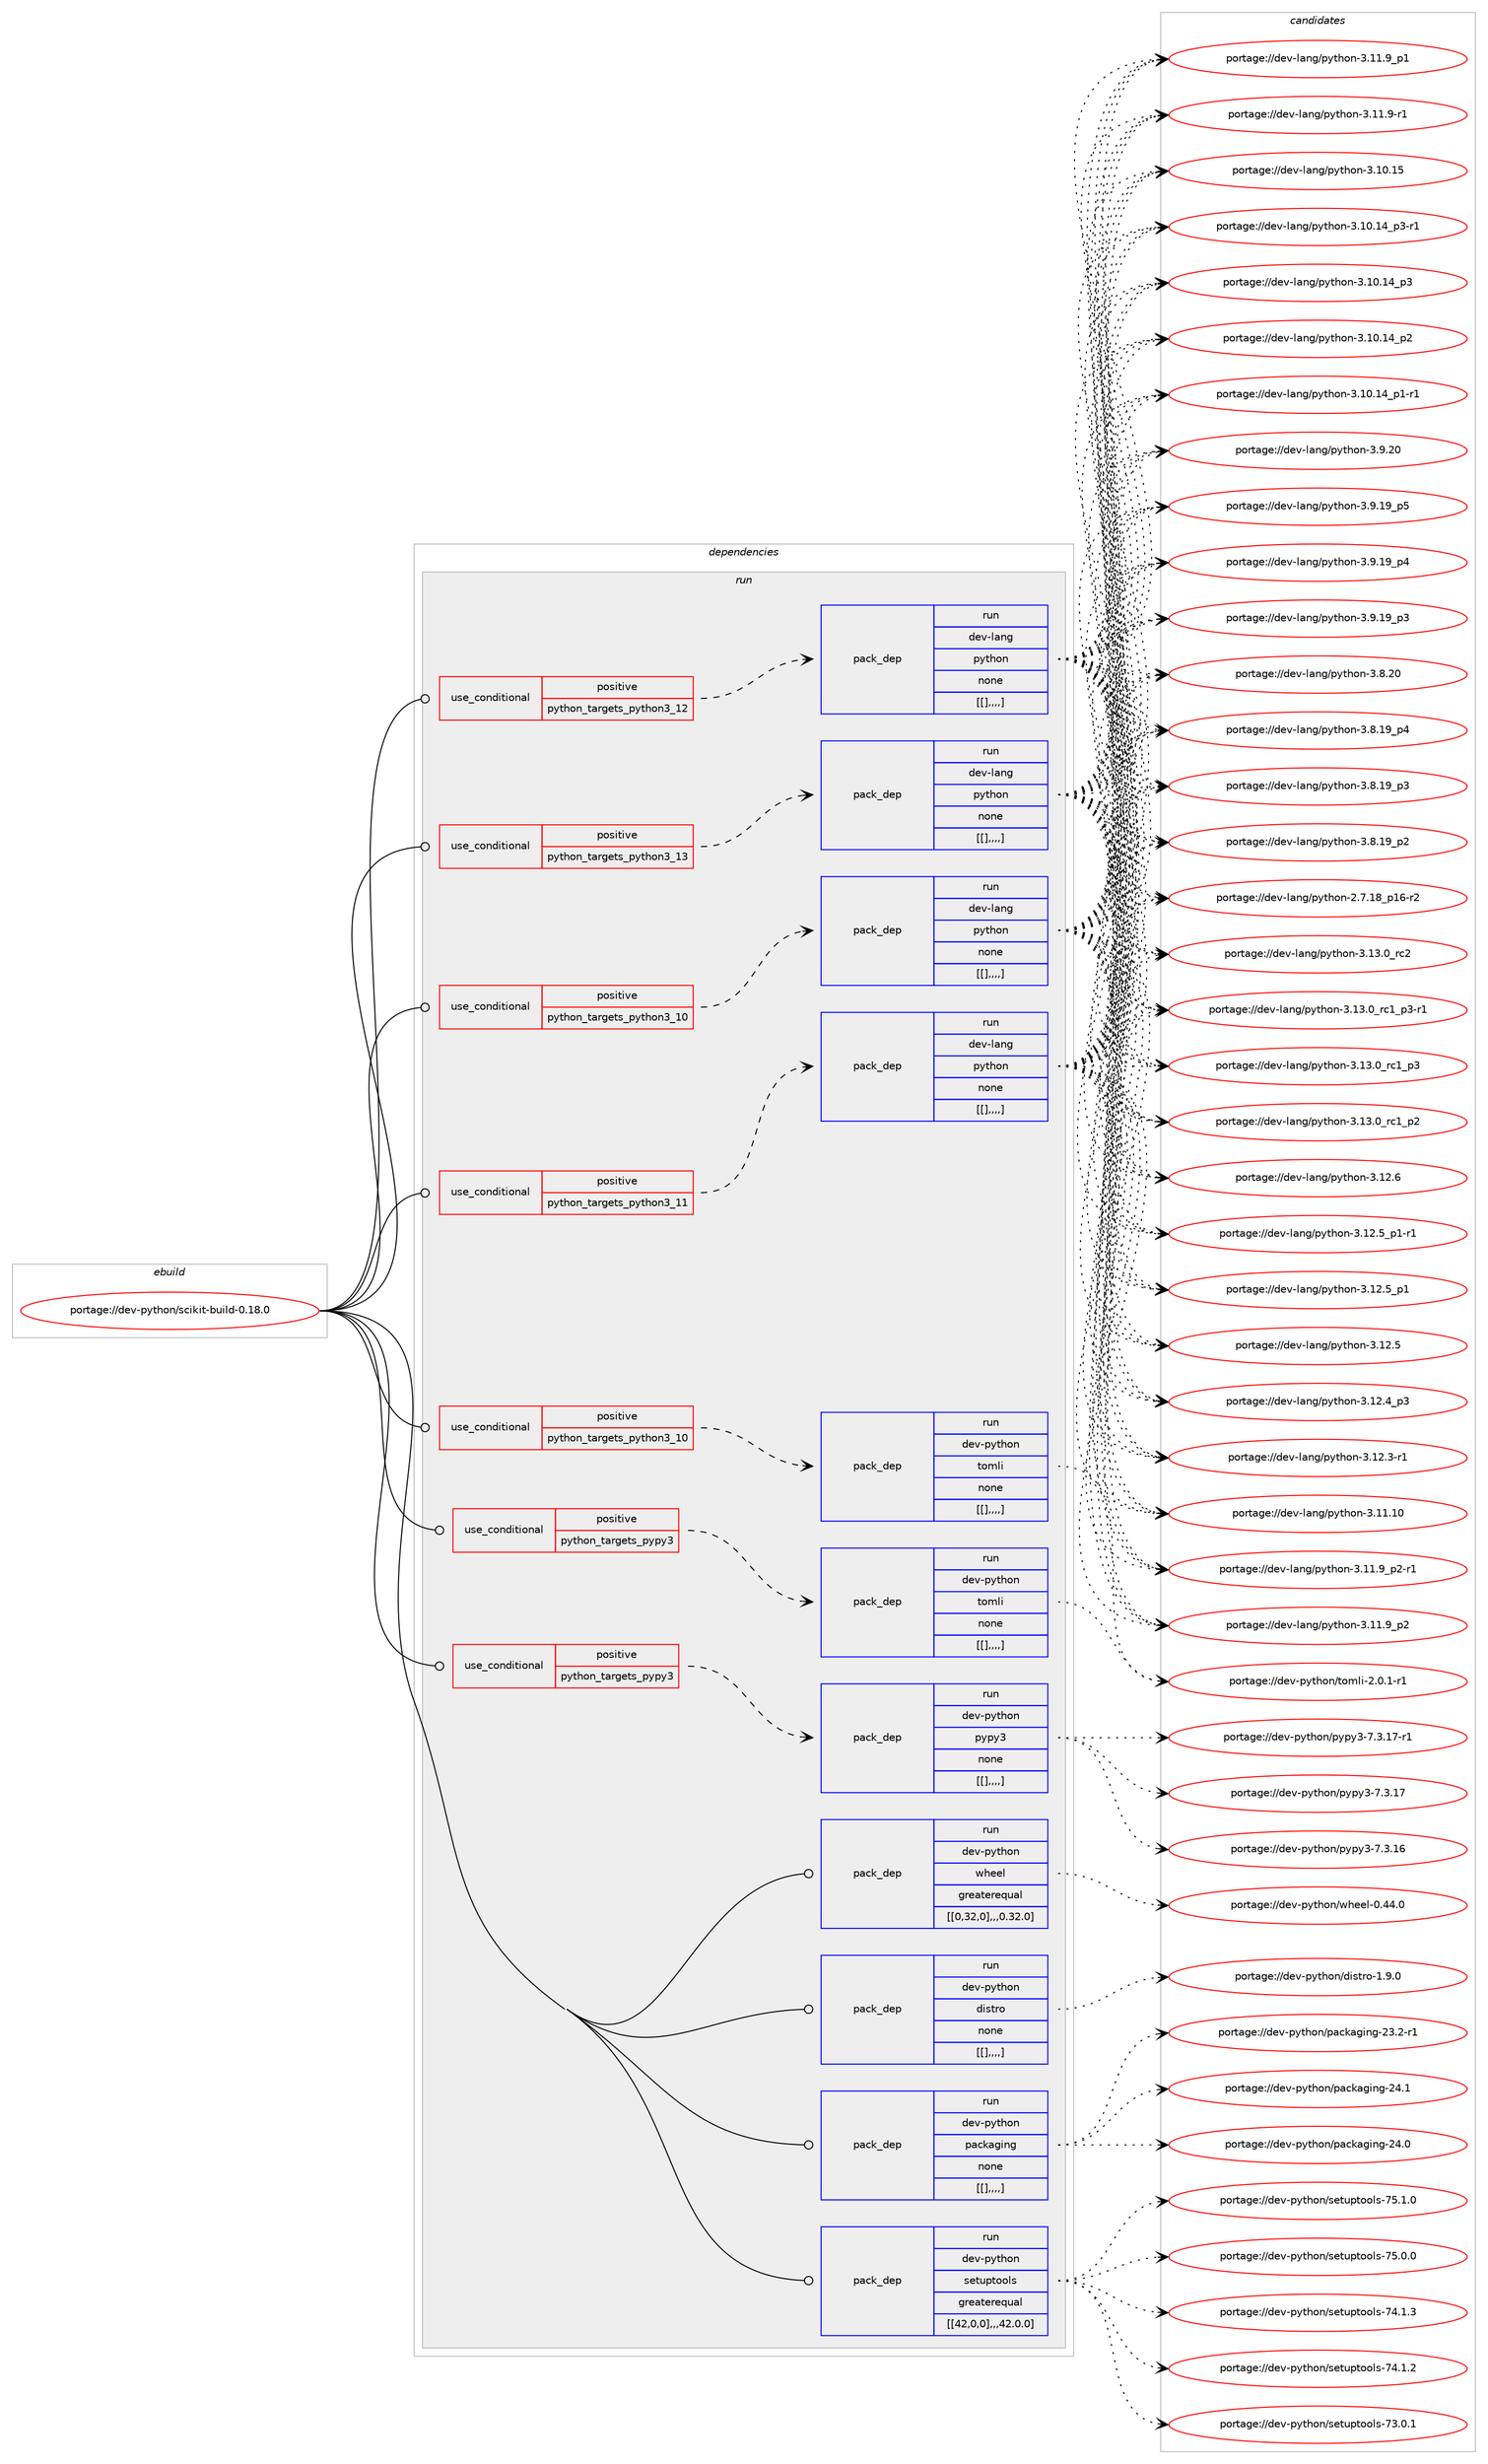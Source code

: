 digraph prolog {

# *************
# Graph options
# *************

newrank=true;
concentrate=true;
compound=true;
graph [rankdir=LR,fontname=Helvetica,fontsize=10,ranksep=1.5];#, ranksep=2.5, nodesep=0.2];
edge  [arrowhead=vee];
node  [fontname=Helvetica,fontsize=10];

# **********
# The ebuild
# **********

subgraph cluster_leftcol {
color=gray;
label=<<i>ebuild</i>>;
id [label="portage://dev-python/scikit-build-0.18.0", color=red, width=4, href="../dev-python/scikit-build-0.18.0.svg"];
}

# ****************
# The dependencies
# ****************

subgraph cluster_midcol {
color=gray;
label=<<i>dependencies</i>>;
subgraph cluster_compile {
fillcolor="#eeeeee";
style=filled;
label=<<i>compile</i>>;
}
subgraph cluster_compileandrun {
fillcolor="#eeeeee";
style=filled;
label=<<i>compile and run</i>>;
}
subgraph cluster_run {
fillcolor="#eeeeee";
style=filled;
label=<<i>run</i>>;
subgraph cond40252 {
dependency164579 [label=<<TABLE BORDER="0" CELLBORDER="1" CELLSPACING="0" CELLPADDING="4"><TR><TD ROWSPAN="3" CELLPADDING="10">use_conditional</TD></TR><TR><TD>positive</TD></TR><TR><TD>python_targets_pypy3</TD></TR></TABLE>>, shape=none, color=red];
subgraph pack123066 {
dependency164580 [label=<<TABLE BORDER="0" CELLBORDER="1" CELLSPACING="0" CELLPADDING="4" WIDTH="220"><TR><TD ROWSPAN="6" CELLPADDING="30">pack_dep</TD></TR><TR><TD WIDTH="110">run</TD></TR><TR><TD>dev-python</TD></TR><TR><TD>pypy3</TD></TR><TR><TD>none</TD></TR><TR><TD>[[],,,,]</TD></TR></TABLE>>, shape=none, color=blue];
}
dependency164579:e -> dependency164580:w [weight=20,style="dashed",arrowhead="vee"];
}
id:e -> dependency164579:w [weight=20,style="solid",arrowhead="odot"];
subgraph cond40253 {
dependency164581 [label=<<TABLE BORDER="0" CELLBORDER="1" CELLSPACING="0" CELLPADDING="4"><TR><TD ROWSPAN="3" CELLPADDING="10">use_conditional</TD></TR><TR><TD>positive</TD></TR><TR><TD>python_targets_pypy3</TD></TR></TABLE>>, shape=none, color=red];
subgraph pack123067 {
dependency164582 [label=<<TABLE BORDER="0" CELLBORDER="1" CELLSPACING="0" CELLPADDING="4" WIDTH="220"><TR><TD ROWSPAN="6" CELLPADDING="30">pack_dep</TD></TR><TR><TD WIDTH="110">run</TD></TR><TR><TD>dev-python</TD></TR><TR><TD>tomli</TD></TR><TR><TD>none</TD></TR><TR><TD>[[],,,,]</TD></TR></TABLE>>, shape=none, color=blue];
}
dependency164581:e -> dependency164582:w [weight=20,style="dashed",arrowhead="vee"];
}
id:e -> dependency164581:w [weight=20,style="solid",arrowhead="odot"];
subgraph cond40254 {
dependency164583 [label=<<TABLE BORDER="0" CELLBORDER="1" CELLSPACING="0" CELLPADDING="4"><TR><TD ROWSPAN="3" CELLPADDING="10">use_conditional</TD></TR><TR><TD>positive</TD></TR><TR><TD>python_targets_python3_10</TD></TR></TABLE>>, shape=none, color=red];
subgraph pack123068 {
dependency164584 [label=<<TABLE BORDER="0" CELLBORDER="1" CELLSPACING="0" CELLPADDING="4" WIDTH="220"><TR><TD ROWSPAN="6" CELLPADDING="30">pack_dep</TD></TR><TR><TD WIDTH="110">run</TD></TR><TR><TD>dev-lang</TD></TR><TR><TD>python</TD></TR><TR><TD>none</TD></TR><TR><TD>[[],,,,]</TD></TR></TABLE>>, shape=none, color=blue];
}
dependency164583:e -> dependency164584:w [weight=20,style="dashed",arrowhead="vee"];
}
id:e -> dependency164583:w [weight=20,style="solid",arrowhead="odot"];
subgraph cond40255 {
dependency164585 [label=<<TABLE BORDER="0" CELLBORDER="1" CELLSPACING="0" CELLPADDING="4"><TR><TD ROWSPAN="3" CELLPADDING="10">use_conditional</TD></TR><TR><TD>positive</TD></TR><TR><TD>python_targets_python3_10</TD></TR></TABLE>>, shape=none, color=red];
subgraph pack123069 {
dependency164586 [label=<<TABLE BORDER="0" CELLBORDER="1" CELLSPACING="0" CELLPADDING="4" WIDTH="220"><TR><TD ROWSPAN="6" CELLPADDING="30">pack_dep</TD></TR><TR><TD WIDTH="110">run</TD></TR><TR><TD>dev-python</TD></TR><TR><TD>tomli</TD></TR><TR><TD>none</TD></TR><TR><TD>[[],,,,]</TD></TR></TABLE>>, shape=none, color=blue];
}
dependency164585:e -> dependency164586:w [weight=20,style="dashed",arrowhead="vee"];
}
id:e -> dependency164585:w [weight=20,style="solid",arrowhead="odot"];
subgraph cond40256 {
dependency164587 [label=<<TABLE BORDER="0" CELLBORDER="1" CELLSPACING="0" CELLPADDING="4"><TR><TD ROWSPAN="3" CELLPADDING="10">use_conditional</TD></TR><TR><TD>positive</TD></TR><TR><TD>python_targets_python3_11</TD></TR></TABLE>>, shape=none, color=red];
subgraph pack123070 {
dependency164588 [label=<<TABLE BORDER="0" CELLBORDER="1" CELLSPACING="0" CELLPADDING="4" WIDTH="220"><TR><TD ROWSPAN="6" CELLPADDING="30">pack_dep</TD></TR><TR><TD WIDTH="110">run</TD></TR><TR><TD>dev-lang</TD></TR><TR><TD>python</TD></TR><TR><TD>none</TD></TR><TR><TD>[[],,,,]</TD></TR></TABLE>>, shape=none, color=blue];
}
dependency164587:e -> dependency164588:w [weight=20,style="dashed",arrowhead="vee"];
}
id:e -> dependency164587:w [weight=20,style="solid",arrowhead="odot"];
subgraph cond40257 {
dependency164589 [label=<<TABLE BORDER="0" CELLBORDER="1" CELLSPACING="0" CELLPADDING="4"><TR><TD ROWSPAN="3" CELLPADDING="10">use_conditional</TD></TR><TR><TD>positive</TD></TR><TR><TD>python_targets_python3_12</TD></TR></TABLE>>, shape=none, color=red];
subgraph pack123071 {
dependency164590 [label=<<TABLE BORDER="0" CELLBORDER="1" CELLSPACING="0" CELLPADDING="4" WIDTH="220"><TR><TD ROWSPAN="6" CELLPADDING="30">pack_dep</TD></TR><TR><TD WIDTH="110">run</TD></TR><TR><TD>dev-lang</TD></TR><TR><TD>python</TD></TR><TR><TD>none</TD></TR><TR><TD>[[],,,,]</TD></TR></TABLE>>, shape=none, color=blue];
}
dependency164589:e -> dependency164590:w [weight=20,style="dashed",arrowhead="vee"];
}
id:e -> dependency164589:w [weight=20,style="solid",arrowhead="odot"];
subgraph cond40258 {
dependency164591 [label=<<TABLE BORDER="0" CELLBORDER="1" CELLSPACING="0" CELLPADDING="4"><TR><TD ROWSPAN="3" CELLPADDING="10">use_conditional</TD></TR><TR><TD>positive</TD></TR><TR><TD>python_targets_python3_13</TD></TR></TABLE>>, shape=none, color=red];
subgraph pack123072 {
dependency164592 [label=<<TABLE BORDER="0" CELLBORDER="1" CELLSPACING="0" CELLPADDING="4" WIDTH="220"><TR><TD ROWSPAN="6" CELLPADDING="30">pack_dep</TD></TR><TR><TD WIDTH="110">run</TD></TR><TR><TD>dev-lang</TD></TR><TR><TD>python</TD></TR><TR><TD>none</TD></TR><TR><TD>[[],,,,]</TD></TR></TABLE>>, shape=none, color=blue];
}
dependency164591:e -> dependency164592:w [weight=20,style="dashed",arrowhead="vee"];
}
id:e -> dependency164591:w [weight=20,style="solid",arrowhead="odot"];
subgraph pack123073 {
dependency164593 [label=<<TABLE BORDER="0" CELLBORDER="1" CELLSPACING="0" CELLPADDING="4" WIDTH="220"><TR><TD ROWSPAN="6" CELLPADDING="30">pack_dep</TD></TR><TR><TD WIDTH="110">run</TD></TR><TR><TD>dev-python</TD></TR><TR><TD>distro</TD></TR><TR><TD>none</TD></TR><TR><TD>[[],,,,]</TD></TR></TABLE>>, shape=none, color=blue];
}
id:e -> dependency164593:w [weight=20,style="solid",arrowhead="odot"];
subgraph pack123074 {
dependency164594 [label=<<TABLE BORDER="0" CELLBORDER="1" CELLSPACING="0" CELLPADDING="4" WIDTH="220"><TR><TD ROWSPAN="6" CELLPADDING="30">pack_dep</TD></TR><TR><TD WIDTH="110">run</TD></TR><TR><TD>dev-python</TD></TR><TR><TD>packaging</TD></TR><TR><TD>none</TD></TR><TR><TD>[[],,,,]</TD></TR></TABLE>>, shape=none, color=blue];
}
id:e -> dependency164594:w [weight=20,style="solid",arrowhead="odot"];
subgraph pack123075 {
dependency164595 [label=<<TABLE BORDER="0" CELLBORDER="1" CELLSPACING="0" CELLPADDING="4" WIDTH="220"><TR><TD ROWSPAN="6" CELLPADDING="30">pack_dep</TD></TR><TR><TD WIDTH="110">run</TD></TR><TR><TD>dev-python</TD></TR><TR><TD>setuptools</TD></TR><TR><TD>greaterequal</TD></TR><TR><TD>[[42,0,0],,,42.0.0]</TD></TR></TABLE>>, shape=none, color=blue];
}
id:e -> dependency164595:w [weight=20,style="solid",arrowhead="odot"];
subgraph pack123076 {
dependency164596 [label=<<TABLE BORDER="0" CELLBORDER="1" CELLSPACING="0" CELLPADDING="4" WIDTH="220"><TR><TD ROWSPAN="6" CELLPADDING="30">pack_dep</TD></TR><TR><TD WIDTH="110">run</TD></TR><TR><TD>dev-python</TD></TR><TR><TD>wheel</TD></TR><TR><TD>greaterequal</TD></TR><TR><TD>[[0,32,0],,,0.32.0]</TD></TR></TABLE>>, shape=none, color=blue];
}
id:e -> dependency164596:w [weight=20,style="solid",arrowhead="odot"];
}
}

# **************
# The candidates
# **************

subgraph cluster_choices {
rank=same;
color=gray;
label=<<i>candidates</i>>;

subgraph choice123066 {
color=black;
nodesep=1;
choice100101118451121211161041111104711212111212151455546514649554511449 [label="portage://dev-python/pypy3-7.3.17-r1", color=red, width=4,href="../dev-python/pypy3-7.3.17-r1.svg"];
choice10010111845112121116104111110471121211121215145554651464955 [label="portage://dev-python/pypy3-7.3.17", color=red, width=4,href="../dev-python/pypy3-7.3.17.svg"];
choice10010111845112121116104111110471121211121215145554651464954 [label="portage://dev-python/pypy3-7.3.16", color=red, width=4,href="../dev-python/pypy3-7.3.16.svg"];
dependency164580:e -> choice100101118451121211161041111104711212111212151455546514649554511449:w [style=dotted,weight="100"];
dependency164580:e -> choice10010111845112121116104111110471121211121215145554651464955:w [style=dotted,weight="100"];
dependency164580:e -> choice10010111845112121116104111110471121211121215145554651464954:w [style=dotted,weight="100"];
}
subgraph choice123067 {
color=black;
nodesep=1;
choice10010111845112121116104111110471161111091081054550464846494511449 [label="portage://dev-python/tomli-2.0.1-r1", color=red, width=4,href="../dev-python/tomli-2.0.1-r1.svg"];
dependency164582:e -> choice10010111845112121116104111110471161111091081054550464846494511449:w [style=dotted,weight="100"];
}
subgraph choice123068 {
color=black;
nodesep=1;
choice10010111845108971101034711212111610411111045514649514648951149950 [label="portage://dev-lang/python-3.13.0_rc2", color=red, width=4,href="../dev-lang/python-3.13.0_rc2.svg"];
choice1001011184510897110103471121211161041111104551464951464895114994995112514511449 [label="portage://dev-lang/python-3.13.0_rc1_p3-r1", color=red, width=4,href="../dev-lang/python-3.13.0_rc1_p3-r1.svg"];
choice100101118451089711010347112121116104111110455146495146489511499499511251 [label="portage://dev-lang/python-3.13.0_rc1_p3", color=red, width=4,href="../dev-lang/python-3.13.0_rc1_p3.svg"];
choice100101118451089711010347112121116104111110455146495146489511499499511250 [label="portage://dev-lang/python-3.13.0_rc1_p2", color=red, width=4,href="../dev-lang/python-3.13.0_rc1_p2.svg"];
choice10010111845108971101034711212111610411111045514649504654 [label="portage://dev-lang/python-3.12.6", color=red, width=4,href="../dev-lang/python-3.12.6.svg"];
choice1001011184510897110103471121211161041111104551464950465395112494511449 [label="portage://dev-lang/python-3.12.5_p1-r1", color=red, width=4,href="../dev-lang/python-3.12.5_p1-r1.svg"];
choice100101118451089711010347112121116104111110455146495046539511249 [label="portage://dev-lang/python-3.12.5_p1", color=red, width=4,href="../dev-lang/python-3.12.5_p1.svg"];
choice10010111845108971101034711212111610411111045514649504653 [label="portage://dev-lang/python-3.12.5", color=red, width=4,href="../dev-lang/python-3.12.5.svg"];
choice100101118451089711010347112121116104111110455146495046529511251 [label="portage://dev-lang/python-3.12.4_p3", color=red, width=4,href="../dev-lang/python-3.12.4_p3.svg"];
choice100101118451089711010347112121116104111110455146495046514511449 [label="portage://dev-lang/python-3.12.3-r1", color=red, width=4,href="../dev-lang/python-3.12.3-r1.svg"];
choice1001011184510897110103471121211161041111104551464949464948 [label="portage://dev-lang/python-3.11.10", color=red, width=4,href="../dev-lang/python-3.11.10.svg"];
choice1001011184510897110103471121211161041111104551464949465795112504511449 [label="portage://dev-lang/python-3.11.9_p2-r1", color=red, width=4,href="../dev-lang/python-3.11.9_p2-r1.svg"];
choice100101118451089711010347112121116104111110455146494946579511250 [label="portage://dev-lang/python-3.11.9_p2", color=red, width=4,href="../dev-lang/python-3.11.9_p2.svg"];
choice100101118451089711010347112121116104111110455146494946579511249 [label="portage://dev-lang/python-3.11.9_p1", color=red, width=4,href="../dev-lang/python-3.11.9_p1.svg"];
choice100101118451089711010347112121116104111110455146494946574511449 [label="portage://dev-lang/python-3.11.9-r1", color=red, width=4,href="../dev-lang/python-3.11.9-r1.svg"];
choice1001011184510897110103471121211161041111104551464948464953 [label="portage://dev-lang/python-3.10.15", color=red, width=4,href="../dev-lang/python-3.10.15.svg"];
choice100101118451089711010347112121116104111110455146494846495295112514511449 [label="portage://dev-lang/python-3.10.14_p3-r1", color=red, width=4,href="../dev-lang/python-3.10.14_p3-r1.svg"];
choice10010111845108971101034711212111610411111045514649484649529511251 [label="portage://dev-lang/python-3.10.14_p3", color=red, width=4,href="../dev-lang/python-3.10.14_p3.svg"];
choice10010111845108971101034711212111610411111045514649484649529511250 [label="portage://dev-lang/python-3.10.14_p2", color=red, width=4,href="../dev-lang/python-3.10.14_p2.svg"];
choice100101118451089711010347112121116104111110455146494846495295112494511449 [label="portage://dev-lang/python-3.10.14_p1-r1", color=red, width=4,href="../dev-lang/python-3.10.14_p1-r1.svg"];
choice10010111845108971101034711212111610411111045514657465048 [label="portage://dev-lang/python-3.9.20", color=red, width=4,href="../dev-lang/python-3.9.20.svg"];
choice100101118451089711010347112121116104111110455146574649579511253 [label="portage://dev-lang/python-3.9.19_p5", color=red, width=4,href="../dev-lang/python-3.9.19_p5.svg"];
choice100101118451089711010347112121116104111110455146574649579511252 [label="portage://dev-lang/python-3.9.19_p4", color=red, width=4,href="../dev-lang/python-3.9.19_p4.svg"];
choice100101118451089711010347112121116104111110455146574649579511251 [label="portage://dev-lang/python-3.9.19_p3", color=red, width=4,href="../dev-lang/python-3.9.19_p3.svg"];
choice10010111845108971101034711212111610411111045514656465048 [label="portage://dev-lang/python-3.8.20", color=red, width=4,href="../dev-lang/python-3.8.20.svg"];
choice100101118451089711010347112121116104111110455146564649579511252 [label="portage://dev-lang/python-3.8.19_p4", color=red, width=4,href="../dev-lang/python-3.8.19_p4.svg"];
choice100101118451089711010347112121116104111110455146564649579511251 [label="portage://dev-lang/python-3.8.19_p3", color=red, width=4,href="../dev-lang/python-3.8.19_p3.svg"];
choice100101118451089711010347112121116104111110455146564649579511250 [label="portage://dev-lang/python-3.8.19_p2", color=red, width=4,href="../dev-lang/python-3.8.19_p2.svg"];
choice100101118451089711010347112121116104111110455046554649569511249544511450 [label="portage://dev-lang/python-2.7.18_p16-r2", color=red, width=4,href="../dev-lang/python-2.7.18_p16-r2.svg"];
dependency164584:e -> choice10010111845108971101034711212111610411111045514649514648951149950:w [style=dotted,weight="100"];
dependency164584:e -> choice1001011184510897110103471121211161041111104551464951464895114994995112514511449:w [style=dotted,weight="100"];
dependency164584:e -> choice100101118451089711010347112121116104111110455146495146489511499499511251:w [style=dotted,weight="100"];
dependency164584:e -> choice100101118451089711010347112121116104111110455146495146489511499499511250:w [style=dotted,weight="100"];
dependency164584:e -> choice10010111845108971101034711212111610411111045514649504654:w [style=dotted,weight="100"];
dependency164584:e -> choice1001011184510897110103471121211161041111104551464950465395112494511449:w [style=dotted,weight="100"];
dependency164584:e -> choice100101118451089711010347112121116104111110455146495046539511249:w [style=dotted,weight="100"];
dependency164584:e -> choice10010111845108971101034711212111610411111045514649504653:w [style=dotted,weight="100"];
dependency164584:e -> choice100101118451089711010347112121116104111110455146495046529511251:w [style=dotted,weight="100"];
dependency164584:e -> choice100101118451089711010347112121116104111110455146495046514511449:w [style=dotted,weight="100"];
dependency164584:e -> choice1001011184510897110103471121211161041111104551464949464948:w [style=dotted,weight="100"];
dependency164584:e -> choice1001011184510897110103471121211161041111104551464949465795112504511449:w [style=dotted,weight="100"];
dependency164584:e -> choice100101118451089711010347112121116104111110455146494946579511250:w [style=dotted,weight="100"];
dependency164584:e -> choice100101118451089711010347112121116104111110455146494946579511249:w [style=dotted,weight="100"];
dependency164584:e -> choice100101118451089711010347112121116104111110455146494946574511449:w [style=dotted,weight="100"];
dependency164584:e -> choice1001011184510897110103471121211161041111104551464948464953:w [style=dotted,weight="100"];
dependency164584:e -> choice100101118451089711010347112121116104111110455146494846495295112514511449:w [style=dotted,weight="100"];
dependency164584:e -> choice10010111845108971101034711212111610411111045514649484649529511251:w [style=dotted,weight="100"];
dependency164584:e -> choice10010111845108971101034711212111610411111045514649484649529511250:w [style=dotted,weight="100"];
dependency164584:e -> choice100101118451089711010347112121116104111110455146494846495295112494511449:w [style=dotted,weight="100"];
dependency164584:e -> choice10010111845108971101034711212111610411111045514657465048:w [style=dotted,weight="100"];
dependency164584:e -> choice100101118451089711010347112121116104111110455146574649579511253:w [style=dotted,weight="100"];
dependency164584:e -> choice100101118451089711010347112121116104111110455146574649579511252:w [style=dotted,weight="100"];
dependency164584:e -> choice100101118451089711010347112121116104111110455146574649579511251:w [style=dotted,weight="100"];
dependency164584:e -> choice10010111845108971101034711212111610411111045514656465048:w [style=dotted,weight="100"];
dependency164584:e -> choice100101118451089711010347112121116104111110455146564649579511252:w [style=dotted,weight="100"];
dependency164584:e -> choice100101118451089711010347112121116104111110455146564649579511251:w [style=dotted,weight="100"];
dependency164584:e -> choice100101118451089711010347112121116104111110455146564649579511250:w [style=dotted,weight="100"];
dependency164584:e -> choice100101118451089711010347112121116104111110455046554649569511249544511450:w [style=dotted,weight="100"];
}
subgraph choice123069 {
color=black;
nodesep=1;
choice10010111845112121116104111110471161111091081054550464846494511449 [label="portage://dev-python/tomli-2.0.1-r1", color=red, width=4,href="../dev-python/tomli-2.0.1-r1.svg"];
dependency164586:e -> choice10010111845112121116104111110471161111091081054550464846494511449:w [style=dotted,weight="100"];
}
subgraph choice123070 {
color=black;
nodesep=1;
choice10010111845108971101034711212111610411111045514649514648951149950 [label="portage://dev-lang/python-3.13.0_rc2", color=red, width=4,href="../dev-lang/python-3.13.0_rc2.svg"];
choice1001011184510897110103471121211161041111104551464951464895114994995112514511449 [label="portage://dev-lang/python-3.13.0_rc1_p3-r1", color=red, width=4,href="../dev-lang/python-3.13.0_rc1_p3-r1.svg"];
choice100101118451089711010347112121116104111110455146495146489511499499511251 [label="portage://dev-lang/python-3.13.0_rc1_p3", color=red, width=4,href="../dev-lang/python-3.13.0_rc1_p3.svg"];
choice100101118451089711010347112121116104111110455146495146489511499499511250 [label="portage://dev-lang/python-3.13.0_rc1_p2", color=red, width=4,href="../dev-lang/python-3.13.0_rc1_p2.svg"];
choice10010111845108971101034711212111610411111045514649504654 [label="portage://dev-lang/python-3.12.6", color=red, width=4,href="../dev-lang/python-3.12.6.svg"];
choice1001011184510897110103471121211161041111104551464950465395112494511449 [label="portage://dev-lang/python-3.12.5_p1-r1", color=red, width=4,href="../dev-lang/python-3.12.5_p1-r1.svg"];
choice100101118451089711010347112121116104111110455146495046539511249 [label="portage://dev-lang/python-3.12.5_p1", color=red, width=4,href="../dev-lang/python-3.12.5_p1.svg"];
choice10010111845108971101034711212111610411111045514649504653 [label="portage://dev-lang/python-3.12.5", color=red, width=4,href="../dev-lang/python-3.12.5.svg"];
choice100101118451089711010347112121116104111110455146495046529511251 [label="portage://dev-lang/python-3.12.4_p3", color=red, width=4,href="../dev-lang/python-3.12.4_p3.svg"];
choice100101118451089711010347112121116104111110455146495046514511449 [label="portage://dev-lang/python-3.12.3-r1", color=red, width=4,href="../dev-lang/python-3.12.3-r1.svg"];
choice1001011184510897110103471121211161041111104551464949464948 [label="portage://dev-lang/python-3.11.10", color=red, width=4,href="../dev-lang/python-3.11.10.svg"];
choice1001011184510897110103471121211161041111104551464949465795112504511449 [label="portage://dev-lang/python-3.11.9_p2-r1", color=red, width=4,href="../dev-lang/python-3.11.9_p2-r1.svg"];
choice100101118451089711010347112121116104111110455146494946579511250 [label="portage://dev-lang/python-3.11.9_p2", color=red, width=4,href="../dev-lang/python-3.11.9_p2.svg"];
choice100101118451089711010347112121116104111110455146494946579511249 [label="portage://dev-lang/python-3.11.9_p1", color=red, width=4,href="../dev-lang/python-3.11.9_p1.svg"];
choice100101118451089711010347112121116104111110455146494946574511449 [label="portage://dev-lang/python-3.11.9-r1", color=red, width=4,href="../dev-lang/python-3.11.9-r1.svg"];
choice1001011184510897110103471121211161041111104551464948464953 [label="portage://dev-lang/python-3.10.15", color=red, width=4,href="../dev-lang/python-3.10.15.svg"];
choice100101118451089711010347112121116104111110455146494846495295112514511449 [label="portage://dev-lang/python-3.10.14_p3-r1", color=red, width=4,href="../dev-lang/python-3.10.14_p3-r1.svg"];
choice10010111845108971101034711212111610411111045514649484649529511251 [label="portage://dev-lang/python-3.10.14_p3", color=red, width=4,href="../dev-lang/python-3.10.14_p3.svg"];
choice10010111845108971101034711212111610411111045514649484649529511250 [label="portage://dev-lang/python-3.10.14_p2", color=red, width=4,href="../dev-lang/python-3.10.14_p2.svg"];
choice100101118451089711010347112121116104111110455146494846495295112494511449 [label="portage://dev-lang/python-3.10.14_p1-r1", color=red, width=4,href="../dev-lang/python-3.10.14_p1-r1.svg"];
choice10010111845108971101034711212111610411111045514657465048 [label="portage://dev-lang/python-3.9.20", color=red, width=4,href="../dev-lang/python-3.9.20.svg"];
choice100101118451089711010347112121116104111110455146574649579511253 [label="portage://dev-lang/python-3.9.19_p5", color=red, width=4,href="../dev-lang/python-3.9.19_p5.svg"];
choice100101118451089711010347112121116104111110455146574649579511252 [label="portage://dev-lang/python-3.9.19_p4", color=red, width=4,href="../dev-lang/python-3.9.19_p4.svg"];
choice100101118451089711010347112121116104111110455146574649579511251 [label="portage://dev-lang/python-3.9.19_p3", color=red, width=4,href="../dev-lang/python-3.9.19_p3.svg"];
choice10010111845108971101034711212111610411111045514656465048 [label="portage://dev-lang/python-3.8.20", color=red, width=4,href="../dev-lang/python-3.8.20.svg"];
choice100101118451089711010347112121116104111110455146564649579511252 [label="portage://dev-lang/python-3.8.19_p4", color=red, width=4,href="../dev-lang/python-3.8.19_p4.svg"];
choice100101118451089711010347112121116104111110455146564649579511251 [label="portage://dev-lang/python-3.8.19_p3", color=red, width=4,href="../dev-lang/python-3.8.19_p3.svg"];
choice100101118451089711010347112121116104111110455146564649579511250 [label="portage://dev-lang/python-3.8.19_p2", color=red, width=4,href="../dev-lang/python-3.8.19_p2.svg"];
choice100101118451089711010347112121116104111110455046554649569511249544511450 [label="portage://dev-lang/python-2.7.18_p16-r2", color=red, width=4,href="../dev-lang/python-2.7.18_p16-r2.svg"];
dependency164588:e -> choice10010111845108971101034711212111610411111045514649514648951149950:w [style=dotted,weight="100"];
dependency164588:e -> choice1001011184510897110103471121211161041111104551464951464895114994995112514511449:w [style=dotted,weight="100"];
dependency164588:e -> choice100101118451089711010347112121116104111110455146495146489511499499511251:w [style=dotted,weight="100"];
dependency164588:e -> choice100101118451089711010347112121116104111110455146495146489511499499511250:w [style=dotted,weight="100"];
dependency164588:e -> choice10010111845108971101034711212111610411111045514649504654:w [style=dotted,weight="100"];
dependency164588:e -> choice1001011184510897110103471121211161041111104551464950465395112494511449:w [style=dotted,weight="100"];
dependency164588:e -> choice100101118451089711010347112121116104111110455146495046539511249:w [style=dotted,weight="100"];
dependency164588:e -> choice10010111845108971101034711212111610411111045514649504653:w [style=dotted,weight="100"];
dependency164588:e -> choice100101118451089711010347112121116104111110455146495046529511251:w [style=dotted,weight="100"];
dependency164588:e -> choice100101118451089711010347112121116104111110455146495046514511449:w [style=dotted,weight="100"];
dependency164588:e -> choice1001011184510897110103471121211161041111104551464949464948:w [style=dotted,weight="100"];
dependency164588:e -> choice1001011184510897110103471121211161041111104551464949465795112504511449:w [style=dotted,weight="100"];
dependency164588:e -> choice100101118451089711010347112121116104111110455146494946579511250:w [style=dotted,weight="100"];
dependency164588:e -> choice100101118451089711010347112121116104111110455146494946579511249:w [style=dotted,weight="100"];
dependency164588:e -> choice100101118451089711010347112121116104111110455146494946574511449:w [style=dotted,weight="100"];
dependency164588:e -> choice1001011184510897110103471121211161041111104551464948464953:w [style=dotted,weight="100"];
dependency164588:e -> choice100101118451089711010347112121116104111110455146494846495295112514511449:w [style=dotted,weight="100"];
dependency164588:e -> choice10010111845108971101034711212111610411111045514649484649529511251:w [style=dotted,weight="100"];
dependency164588:e -> choice10010111845108971101034711212111610411111045514649484649529511250:w [style=dotted,weight="100"];
dependency164588:e -> choice100101118451089711010347112121116104111110455146494846495295112494511449:w [style=dotted,weight="100"];
dependency164588:e -> choice10010111845108971101034711212111610411111045514657465048:w [style=dotted,weight="100"];
dependency164588:e -> choice100101118451089711010347112121116104111110455146574649579511253:w [style=dotted,weight="100"];
dependency164588:e -> choice100101118451089711010347112121116104111110455146574649579511252:w [style=dotted,weight="100"];
dependency164588:e -> choice100101118451089711010347112121116104111110455146574649579511251:w [style=dotted,weight="100"];
dependency164588:e -> choice10010111845108971101034711212111610411111045514656465048:w [style=dotted,weight="100"];
dependency164588:e -> choice100101118451089711010347112121116104111110455146564649579511252:w [style=dotted,weight="100"];
dependency164588:e -> choice100101118451089711010347112121116104111110455146564649579511251:w [style=dotted,weight="100"];
dependency164588:e -> choice100101118451089711010347112121116104111110455146564649579511250:w [style=dotted,weight="100"];
dependency164588:e -> choice100101118451089711010347112121116104111110455046554649569511249544511450:w [style=dotted,weight="100"];
}
subgraph choice123071 {
color=black;
nodesep=1;
choice10010111845108971101034711212111610411111045514649514648951149950 [label="portage://dev-lang/python-3.13.0_rc2", color=red, width=4,href="../dev-lang/python-3.13.0_rc2.svg"];
choice1001011184510897110103471121211161041111104551464951464895114994995112514511449 [label="portage://dev-lang/python-3.13.0_rc1_p3-r1", color=red, width=4,href="../dev-lang/python-3.13.0_rc1_p3-r1.svg"];
choice100101118451089711010347112121116104111110455146495146489511499499511251 [label="portage://dev-lang/python-3.13.0_rc1_p3", color=red, width=4,href="../dev-lang/python-3.13.0_rc1_p3.svg"];
choice100101118451089711010347112121116104111110455146495146489511499499511250 [label="portage://dev-lang/python-3.13.0_rc1_p2", color=red, width=4,href="../dev-lang/python-3.13.0_rc1_p2.svg"];
choice10010111845108971101034711212111610411111045514649504654 [label="portage://dev-lang/python-3.12.6", color=red, width=4,href="../dev-lang/python-3.12.6.svg"];
choice1001011184510897110103471121211161041111104551464950465395112494511449 [label="portage://dev-lang/python-3.12.5_p1-r1", color=red, width=4,href="../dev-lang/python-3.12.5_p1-r1.svg"];
choice100101118451089711010347112121116104111110455146495046539511249 [label="portage://dev-lang/python-3.12.5_p1", color=red, width=4,href="../dev-lang/python-3.12.5_p1.svg"];
choice10010111845108971101034711212111610411111045514649504653 [label="portage://dev-lang/python-3.12.5", color=red, width=4,href="../dev-lang/python-3.12.5.svg"];
choice100101118451089711010347112121116104111110455146495046529511251 [label="portage://dev-lang/python-3.12.4_p3", color=red, width=4,href="../dev-lang/python-3.12.4_p3.svg"];
choice100101118451089711010347112121116104111110455146495046514511449 [label="portage://dev-lang/python-3.12.3-r1", color=red, width=4,href="../dev-lang/python-3.12.3-r1.svg"];
choice1001011184510897110103471121211161041111104551464949464948 [label="portage://dev-lang/python-3.11.10", color=red, width=4,href="../dev-lang/python-3.11.10.svg"];
choice1001011184510897110103471121211161041111104551464949465795112504511449 [label="portage://dev-lang/python-3.11.9_p2-r1", color=red, width=4,href="../dev-lang/python-3.11.9_p2-r1.svg"];
choice100101118451089711010347112121116104111110455146494946579511250 [label="portage://dev-lang/python-3.11.9_p2", color=red, width=4,href="../dev-lang/python-3.11.9_p2.svg"];
choice100101118451089711010347112121116104111110455146494946579511249 [label="portage://dev-lang/python-3.11.9_p1", color=red, width=4,href="../dev-lang/python-3.11.9_p1.svg"];
choice100101118451089711010347112121116104111110455146494946574511449 [label="portage://dev-lang/python-3.11.9-r1", color=red, width=4,href="../dev-lang/python-3.11.9-r1.svg"];
choice1001011184510897110103471121211161041111104551464948464953 [label="portage://dev-lang/python-3.10.15", color=red, width=4,href="../dev-lang/python-3.10.15.svg"];
choice100101118451089711010347112121116104111110455146494846495295112514511449 [label="portage://dev-lang/python-3.10.14_p3-r1", color=red, width=4,href="../dev-lang/python-3.10.14_p3-r1.svg"];
choice10010111845108971101034711212111610411111045514649484649529511251 [label="portage://dev-lang/python-3.10.14_p3", color=red, width=4,href="../dev-lang/python-3.10.14_p3.svg"];
choice10010111845108971101034711212111610411111045514649484649529511250 [label="portage://dev-lang/python-3.10.14_p2", color=red, width=4,href="../dev-lang/python-3.10.14_p2.svg"];
choice100101118451089711010347112121116104111110455146494846495295112494511449 [label="portage://dev-lang/python-3.10.14_p1-r1", color=red, width=4,href="../dev-lang/python-3.10.14_p1-r1.svg"];
choice10010111845108971101034711212111610411111045514657465048 [label="portage://dev-lang/python-3.9.20", color=red, width=4,href="../dev-lang/python-3.9.20.svg"];
choice100101118451089711010347112121116104111110455146574649579511253 [label="portage://dev-lang/python-3.9.19_p5", color=red, width=4,href="../dev-lang/python-3.9.19_p5.svg"];
choice100101118451089711010347112121116104111110455146574649579511252 [label="portage://dev-lang/python-3.9.19_p4", color=red, width=4,href="../dev-lang/python-3.9.19_p4.svg"];
choice100101118451089711010347112121116104111110455146574649579511251 [label="portage://dev-lang/python-3.9.19_p3", color=red, width=4,href="../dev-lang/python-3.9.19_p3.svg"];
choice10010111845108971101034711212111610411111045514656465048 [label="portage://dev-lang/python-3.8.20", color=red, width=4,href="../dev-lang/python-3.8.20.svg"];
choice100101118451089711010347112121116104111110455146564649579511252 [label="portage://dev-lang/python-3.8.19_p4", color=red, width=4,href="../dev-lang/python-3.8.19_p4.svg"];
choice100101118451089711010347112121116104111110455146564649579511251 [label="portage://dev-lang/python-3.8.19_p3", color=red, width=4,href="../dev-lang/python-3.8.19_p3.svg"];
choice100101118451089711010347112121116104111110455146564649579511250 [label="portage://dev-lang/python-3.8.19_p2", color=red, width=4,href="../dev-lang/python-3.8.19_p2.svg"];
choice100101118451089711010347112121116104111110455046554649569511249544511450 [label="portage://dev-lang/python-2.7.18_p16-r2", color=red, width=4,href="../dev-lang/python-2.7.18_p16-r2.svg"];
dependency164590:e -> choice10010111845108971101034711212111610411111045514649514648951149950:w [style=dotted,weight="100"];
dependency164590:e -> choice1001011184510897110103471121211161041111104551464951464895114994995112514511449:w [style=dotted,weight="100"];
dependency164590:e -> choice100101118451089711010347112121116104111110455146495146489511499499511251:w [style=dotted,weight="100"];
dependency164590:e -> choice100101118451089711010347112121116104111110455146495146489511499499511250:w [style=dotted,weight="100"];
dependency164590:e -> choice10010111845108971101034711212111610411111045514649504654:w [style=dotted,weight="100"];
dependency164590:e -> choice1001011184510897110103471121211161041111104551464950465395112494511449:w [style=dotted,weight="100"];
dependency164590:e -> choice100101118451089711010347112121116104111110455146495046539511249:w [style=dotted,weight="100"];
dependency164590:e -> choice10010111845108971101034711212111610411111045514649504653:w [style=dotted,weight="100"];
dependency164590:e -> choice100101118451089711010347112121116104111110455146495046529511251:w [style=dotted,weight="100"];
dependency164590:e -> choice100101118451089711010347112121116104111110455146495046514511449:w [style=dotted,weight="100"];
dependency164590:e -> choice1001011184510897110103471121211161041111104551464949464948:w [style=dotted,weight="100"];
dependency164590:e -> choice1001011184510897110103471121211161041111104551464949465795112504511449:w [style=dotted,weight="100"];
dependency164590:e -> choice100101118451089711010347112121116104111110455146494946579511250:w [style=dotted,weight="100"];
dependency164590:e -> choice100101118451089711010347112121116104111110455146494946579511249:w [style=dotted,weight="100"];
dependency164590:e -> choice100101118451089711010347112121116104111110455146494946574511449:w [style=dotted,weight="100"];
dependency164590:e -> choice1001011184510897110103471121211161041111104551464948464953:w [style=dotted,weight="100"];
dependency164590:e -> choice100101118451089711010347112121116104111110455146494846495295112514511449:w [style=dotted,weight="100"];
dependency164590:e -> choice10010111845108971101034711212111610411111045514649484649529511251:w [style=dotted,weight="100"];
dependency164590:e -> choice10010111845108971101034711212111610411111045514649484649529511250:w [style=dotted,weight="100"];
dependency164590:e -> choice100101118451089711010347112121116104111110455146494846495295112494511449:w [style=dotted,weight="100"];
dependency164590:e -> choice10010111845108971101034711212111610411111045514657465048:w [style=dotted,weight="100"];
dependency164590:e -> choice100101118451089711010347112121116104111110455146574649579511253:w [style=dotted,weight="100"];
dependency164590:e -> choice100101118451089711010347112121116104111110455146574649579511252:w [style=dotted,weight="100"];
dependency164590:e -> choice100101118451089711010347112121116104111110455146574649579511251:w [style=dotted,weight="100"];
dependency164590:e -> choice10010111845108971101034711212111610411111045514656465048:w [style=dotted,weight="100"];
dependency164590:e -> choice100101118451089711010347112121116104111110455146564649579511252:w [style=dotted,weight="100"];
dependency164590:e -> choice100101118451089711010347112121116104111110455146564649579511251:w [style=dotted,weight="100"];
dependency164590:e -> choice100101118451089711010347112121116104111110455146564649579511250:w [style=dotted,weight="100"];
dependency164590:e -> choice100101118451089711010347112121116104111110455046554649569511249544511450:w [style=dotted,weight="100"];
}
subgraph choice123072 {
color=black;
nodesep=1;
choice10010111845108971101034711212111610411111045514649514648951149950 [label="portage://dev-lang/python-3.13.0_rc2", color=red, width=4,href="../dev-lang/python-3.13.0_rc2.svg"];
choice1001011184510897110103471121211161041111104551464951464895114994995112514511449 [label="portage://dev-lang/python-3.13.0_rc1_p3-r1", color=red, width=4,href="../dev-lang/python-3.13.0_rc1_p3-r1.svg"];
choice100101118451089711010347112121116104111110455146495146489511499499511251 [label="portage://dev-lang/python-3.13.0_rc1_p3", color=red, width=4,href="../dev-lang/python-3.13.0_rc1_p3.svg"];
choice100101118451089711010347112121116104111110455146495146489511499499511250 [label="portage://dev-lang/python-3.13.0_rc1_p2", color=red, width=4,href="../dev-lang/python-3.13.0_rc1_p2.svg"];
choice10010111845108971101034711212111610411111045514649504654 [label="portage://dev-lang/python-3.12.6", color=red, width=4,href="../dev-lang/python-3.12.6.svg"];
choice1001011184510897110103471121211161041111104551464950465395112494511449 [label="portage://dev-lang/python-3.12.5_p1-r1", color=red, width=4,href="../dev-lang/python-3.12.5_p1-r1.svg"];
choice100101118451089711010347112121116104111110455146495046539511249 [label="portage://dev-lang/python-3.12.5_p1", color=red, width=4,href="../dev-lang/python-3.12.5_p1.svg"];
choice10010111845108971101034711212111610411111045514649504653 [label="portage://dev-lang/python-3.12.5", color=red, width=4,href="../dev-lang/python-3.12.5.svg"];
choice100101118451089711010347112121116104111110455146495046529511251 [label="portage://dev-lang/python-3.12.4_p3", color=red, width=4,href="../dev-lang/python-3.12.4_p3.svg"];
choice100101118451089711010347112121116104111110455146495046514511449 [label="portage://dev-lang/python-3.12.3-r1", color=red, width=4,href="../dev-lang/python-3.12.3-r1.svg"];
choice1001011184510897110103471121211161041111104551464949464948 [label="portage://dev-lang/python-3.11.10", color=red, width=4,href="../dev-lang/python-3.11.10.svg"];
choice1001011184510897110103471121211161041111104551464949465795112504511449 [label="portage://dev-lang/python-3.11.9_p2-r1", color=red, width=4,href="../dev-lang/python-3.11.9_p2-r1.svg"];
choice100101118451089711010347112121116104111110455146494946579511250 [label="portage://dev-lang/python-3.11.9_p2", color=red, width=4,href="../dev-lang/python-3.11.9_p2.svg"];
choice100101118451089711010347112121116104111110455146494946579511249 [label="portage://dev-lang/python-3.11.9_p1", color=red, width=4,href="../dev-lang/python-3.11.9_p1.svg"];
choice100101118451089711010347112121116104111110455146494946574511449 [label="portage://dev-lang/python-3.11.9-r1", color=red, width=4,href="../dev-lang/python-3.11.9-r1.svg"];
choice1001011184510897110103471121211161041111104551464948464953 [label="portage://dev-lang/python-3.10.15", color=red, width=4,href="../dev-lang/python-3.10.15.svg"];
choice100101118451089711010347112121116104111110455146494846495295112514511449 [label="portage://dev-lang/python-3.10.14_p3-r1", color=red, width=4,href="../dev-lang/python-3.10.14_p3-r1.svg"];
choice10010111845108971101034711212111610411111045514649484649529511251 [label="portage://dev-lang/python-3.10.14_p3", color=red, width=4,href="../dev-lang/python-3.10.14_p3.svg"];
choice10010111845108971101034711212111610411111045514649484649529511250 [label="portage://dev-lang/python-3.10.14_p2", color=red, width=4,href="../dev-lang/python-3.10.14_p2.svg"];
choice100101118451089711010347112121116104111110455146494846495295112494511449 [label="portage://dev-lang/python-3.10.14_p1-r1", color=red, width=4,href="../dev-lang/python-3.10.14_p1-r1.svg"];
choice10010111845108971101034711212111610411111045514657465048 [label="portage://dev-lang/python-3.9.20", color=red, width=4,href="../dev-lang/python-3.9.20.svg"];
choice100101118451089711010347112121116104111110455146574649579511253 [label="portage://dev-lang/python-3.9.19_p5", color=red, width=4,href="../dev-lang/python-3.9.19_p5.svg"];
choice100101118451089711010347112121116104111110455146574649579511252 [label="portage://dev-lang/python-3.9.19_p4", color=red, width=4,href="../dev-lang/python-3.9.19_p4.svg"];
choice100101118451089711010347112121116104111110455146574649579511251 [label="portage://dev-lang/python-3.9.19_p3", color=red, width=4,href="../dev-lang/python-3.9.19_p3.svg"];
choice10010111845108971101034711212111610411111045514656465048 [label="portage://dev-lang/python-3.8.20", color=red, width=4,href="../dev-lang/python-3.8.20.svg"];
choice100101118451089711010347112121116104111110455146564649579511252 [label="portage://dev-lang/python-3.8.19_p4", color=red, width=4,href="../dev-lang/python-3.8.19_p4.svg"];
choice100101118451089711010347112121116104111110455146564649579511251 [label="portage://dev-lang/python-3.8.19_p3", color=red, width=4,href="../dev-lang/python-3.8.19_p3.svg"];
choice100101118451089711010347112121116104111110455146564649579511250 [label="portage://dev-lang/python-3.8.19_p2", color=red, width=4,href="../dev-lang/python-3.8.19_p2.svg"];
choice100101118451089711010347112121116104111110455046554649569511249544511450 [label="portage://dev-lang/python-2.7.18_p16-r2", color=red, width=4,href="../dev-lang/python-2.7.18_p16-r2.svg"];
dependency164592:e -> choice10010111845108971101034711212111610411111045514649514648951149950:w [style=dotted,weight="100"];
dependency164592:e -> choice1001011184510897110103471121211161041111104551464951464895114994995112514511449:w [style=dotted,weight="100"];
dependency164592:e -> choice100101118451089711010347112121116104111110455146495146489511499499511251:w [style=dotted,weight="100"];
dependency164592:e -> choice100101118451089711010347112121116104111110455146495146489511499499511250:w [style=dotted,weight="100"];
dependency164592:e -> choice10010111845108971101034711212111610411111045514649504654:w [style=dotted,weight="100"];
dependency164592:e -> choice1001011184510897110103471121211161041111104551464950465395112494511449:w [style=dotted,weight="100"];
dependency164592:e -> choice100101118451089711010347112121116104111110455146495046539511249:w [style=dotted,weight="100"];
dependency164592:e -> choice10010111845108971101034711212111610411111045514649504653:w [style=dotted,weight="100"];
dependency164592:e -> choice100101118451089711010347112121116104111110455146495046529511251:w [style=dotted,weight="100"];
dependency164592:e -> choice100101118451089711010347112121116104111110455146495046514511449:w [style=dotted,weight="100"];
dependency164592:e -> choice1001011184510897110103471121211161041111104551464949464948:w [style=dotted,weight="100"];
dependency164592:e -> choice1001011184510897110103471121211161041111104551464949465795112504511449:w [style=dotted,weight="100"];
dependency164592:e -> choice100101118451089711010347112121116104111110455146494946579511250:w [style=dotted,weight="100"];
dependency164592:e -> choice100101118451089711010347112121116104111110455146494946579511249:w [style=dotted,weight="100"];
dependency164592:e -> choice100101118451089711010347112121116104111110455146494946574511449:w [style=dotted,weight="100"];
dependency164592:e -> choice1001011184510897110103471121211161041111104551464948464953:w [style=dotted,weight="100"];
dependency164592:e -> choice100101118451089711010347112121116104111110455146494846495295112514511449:w [style=dotted,weight="100"];
dependency164592:e -> choice10010111845108971101034711212111610411111045514649484649529511251:w [style=dotted,weight="100"];
dependency164592:e -> choice10010111845108971101034711212111610411111045514649484649529511250:w [style=dotted,weight="100"];
dependency164592:e -> choice100101118451089711010347112121116104111110455146494846495295112494511449:w [style=dotted,weight="100"];
dependency164592:e -> choice10010111845108971101034711212111610411111045514657465048:w [style=dotted,weight="100"];
dependency164592:e -> choice100101118451089711010347112121116104111110455146574649579511253:w [style=dotted,weight="100"];
dependency164592:e -> choice100101118451089711010347112121116104111110455146574649579511252:w [style=dotted,weight="100"];
dependency164592:e -> choice100101118451089711010347112121116104111110455146574649579511251:w [style=dotted,weight="100"];
dependency164592:e -> choice10010111845108971101034711212111610411111045514656465048:w [style=dotted,weight="100"];
dependency164592:e -> choice100101118451089711010347112121116104111110455146564649579511252:w [style=dotted,weight="100"];
dependency164592:e -> choice100101118451089711010347112121116104111110455146564649579511251:w [style=dotted,weight="100"];
dependency164592:e -> choice100101118451089711010347112121116104111110455146564649579511250:w [style=dotted,weight="100"];
dependency164592:e -> choice100101118451089711010347112121116104111110455046554649569511249544511450:w [style=dotted,weight="100"];
}
subgraph choice123073 {
color=black;
nodesep=1;
choice1001011184511212111610411111047100105115116114111454946574648 [label="portage://dev-python/distro-1.9.0", color=red, width=4,href="../dev-python/distro-1.9.0.svg"];
dependency164593:e -> choice1001011184511212111610411111047100105115116114111454946574648:w [style=dotted,weight="100"];
}
subgraph choice123074 {
color=black;
nodesep=1;
choice10010111845112121116104111110471129799107971031051101034550524649 [label="portage://dev-python/packaging-24.1", color=red, width=4,href="../dev-python/packaging-24.1.svg"];
choice10010111845112121116104111110471129799107971031051101034550524648 [label="portage://dev-python/packaging-24.0", color=red, width=4,href="../dev-python/packaging-24.0.svg"];
choice100101118451121211161041111104711297991079710310511010345505146504511449 [label="portage://dev-python/packaging-23.2-r1", color=red, width=4,href="../dev-python/packaging-23.2-r1.svg"];
dependency164594:e -> choice10010111845112121116104111110471129799107971031051101034550524649:w [style=dotted,weight="100"];
dependency164594:e -> choice10010111845112121116104111110471129799107971031051101034550524648:w [style=dotted,weight="100"];
dependency164594:e -> choice100101118451121211161041111104711297991079710310511010345505146504511449:w [style=dotted,weight="100"];
}
subgraph choice123075 {
color=black;
nodesep=1;
choice100101118451121211161041111104711510111611711211611111110811545555346494648 [label="portage://dev-python/setuptools-75.1.0", color=red, width=4,href="../dev-python/setuptools-75.1.0.svg"];
choice100101118451121211161041111104711510111611711211611111110811545555346484648 [label="portage://dev-python/setuptools-75.0.0", color=red, width=4,href="../dev-python/setuptools-75.0.0.svg"];
choice100101118451121211161041111104711510111611711211611111110811545555246494651 [label="portage://dev-python/setuptools-74.1.3", color=red, width=4,href="../dev-python/setuptools-74.1.3.svg"];
choice100101118451121211161041111104711510111611711211611111110811545555246494650 [label="portage://dev-python/setuptools-74.1.2", color=red, width=4,href="../dev-python/setuptools-74.1.2.svg"];
choice100101118451121211161041111104711510111611711211611111110811545555146484649 [label="portage://dev-python/setuptools-73.0.1", color=red, width=4,href="../dev-python/setuptools-73.0.1.svg"];
dependency164595:e -> choice100101118451121211161041111104711510111611711211611111110811545555346494648:w [style=dotted,weight="100"];
dependency164595:e -> choice100101118451121211161041111104711510111611711211611111110811545555346484648:w [style=dotted,weight="100"];
dependency164595:e -> choice100101118451121211161041111104711510111611711211611111110811545555246494651:w [style=dotted,weight="100"];
dependency164595:e -> choice100101118451121211161041111104711510111611711211611111110811545555246494650:w [style=dotted,weight="100"];
dependency164595:e -> choice100101118451121211161041111104711510111611711211611111110811545555146484649:w [style=dotted,weight="100"];
}
subgraph choice123076 {
color=black;
nodesep=1;
choice100101118451121211161041111104711910410110110845484652524648 [label="portage://dev-python/wheel-0.44.0", color=red, width=4,href="../dev-python/wheel-0.44.0.svg"];
dependency164596:e -> choice100101118451121211161041111104711910410110110845484652524648:w [style=dotted,weight="100"];
}
}

}
